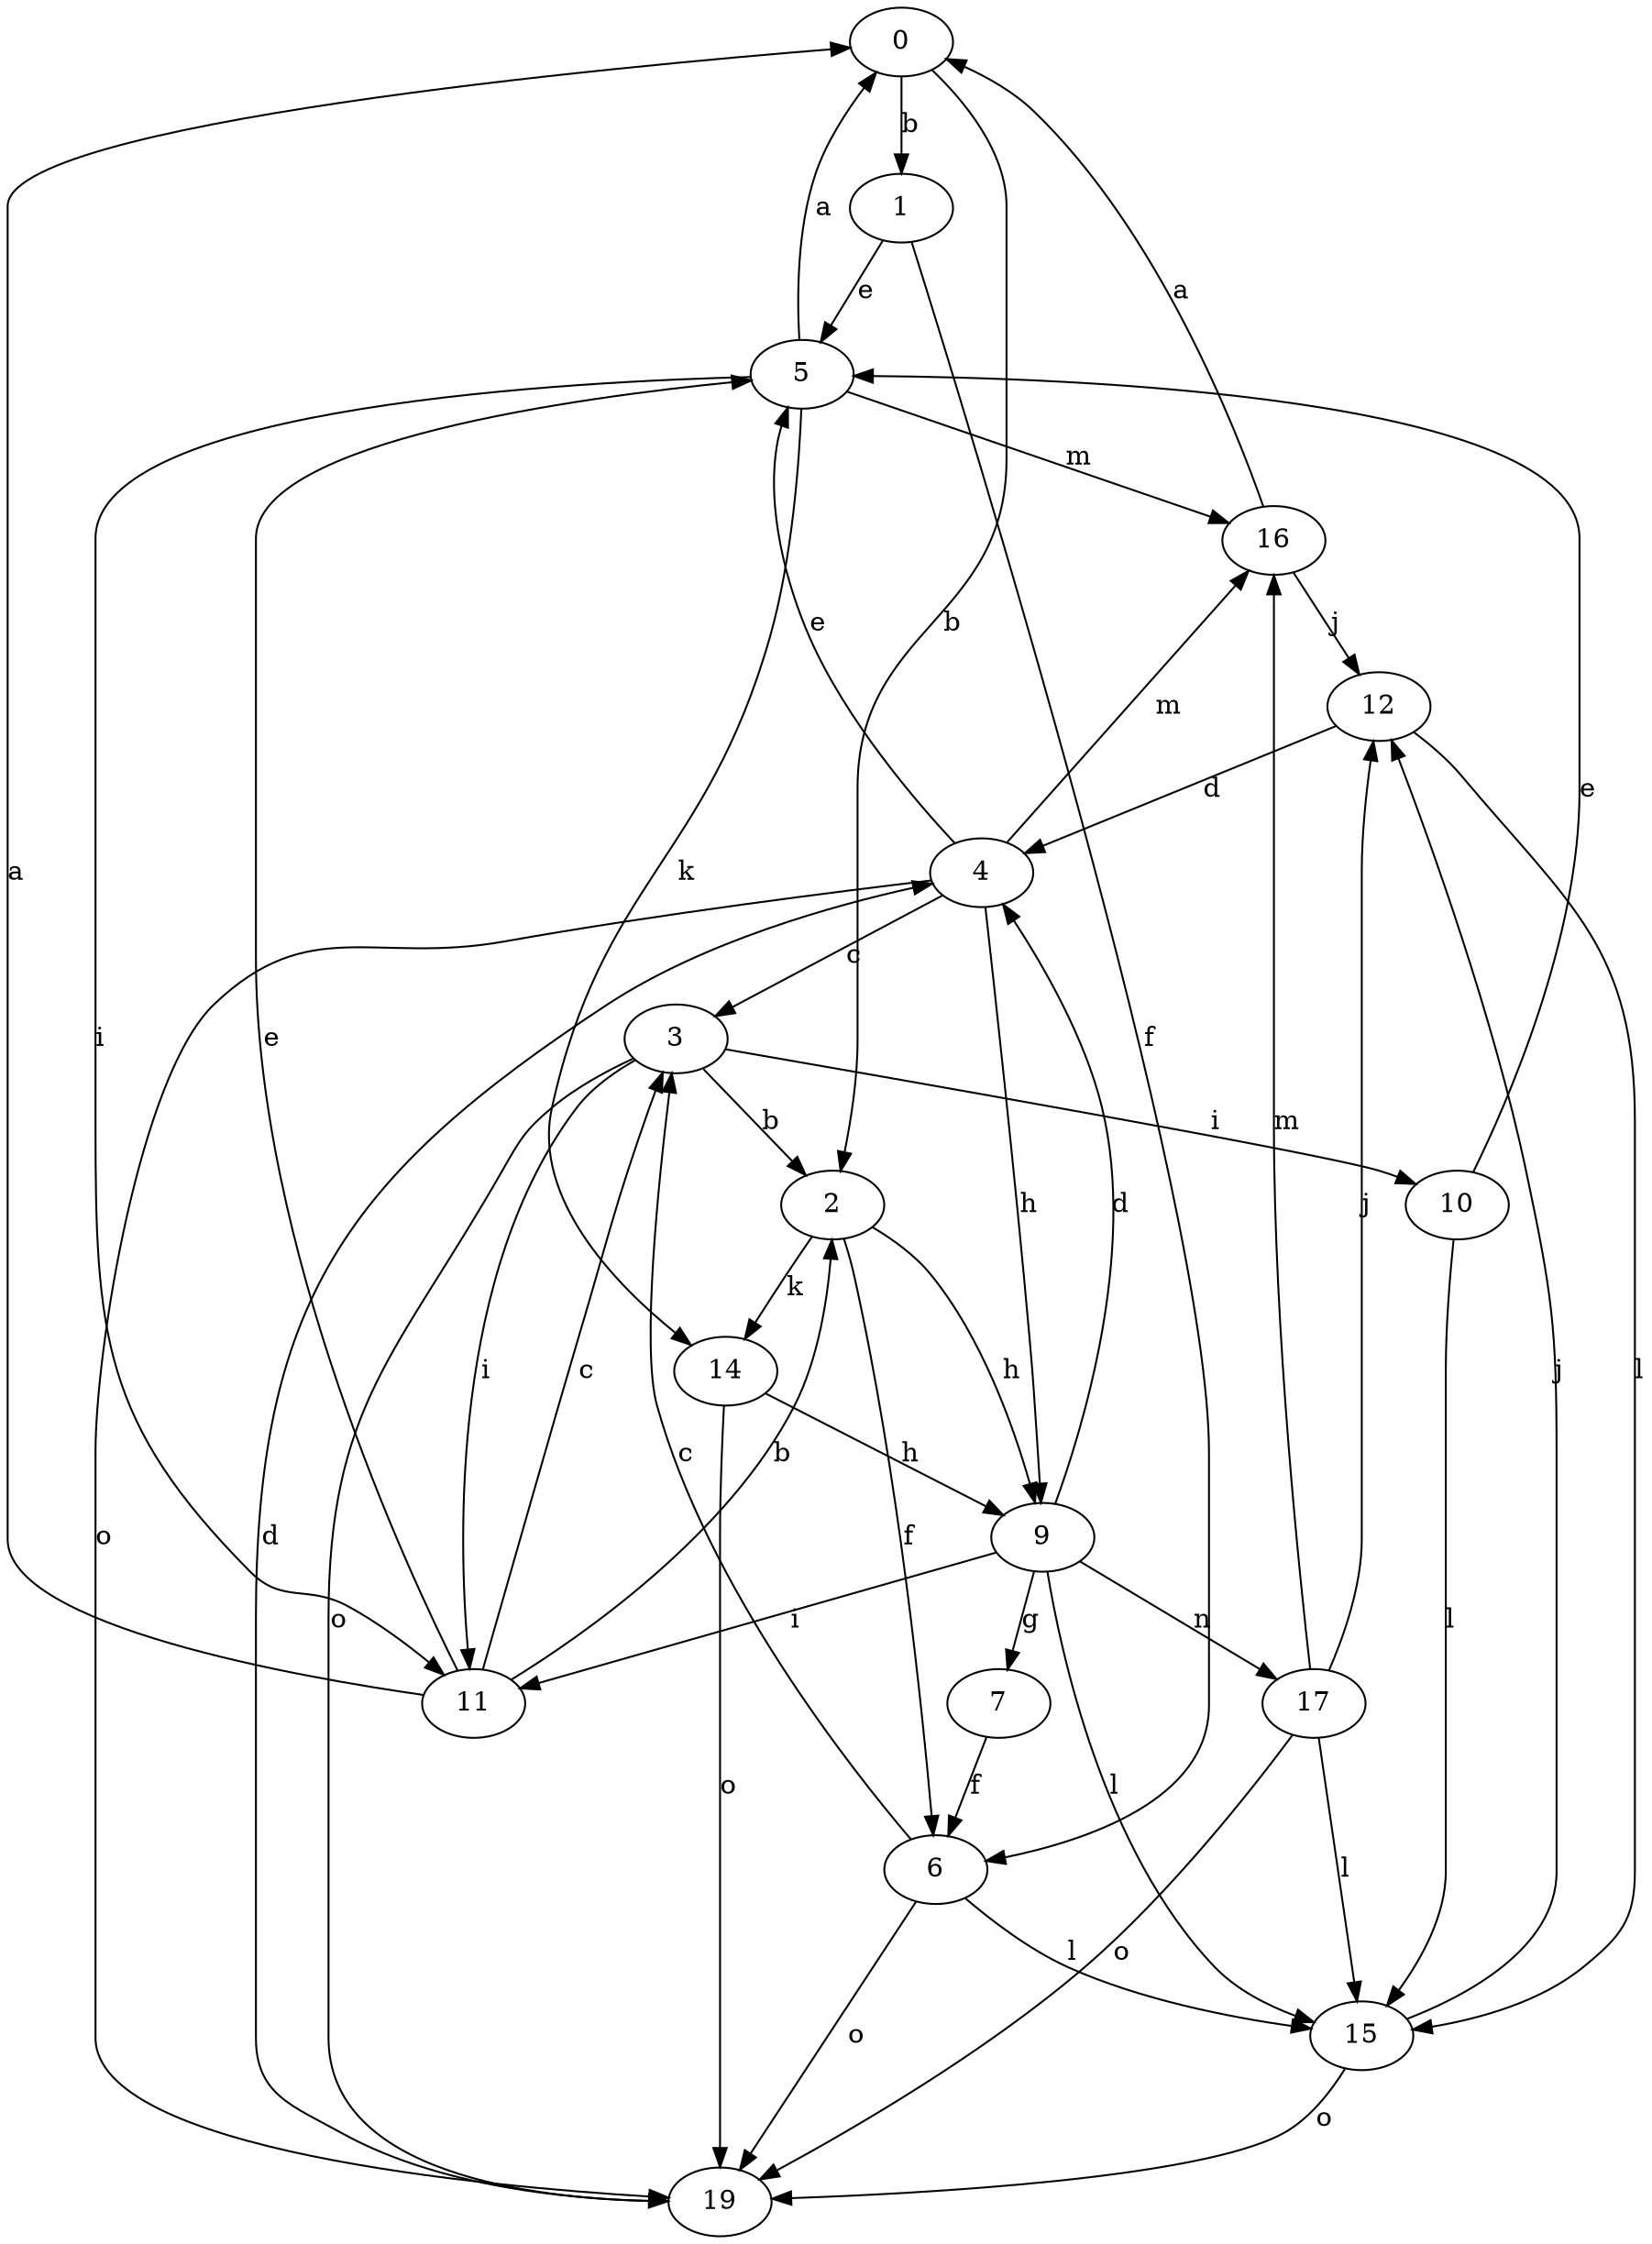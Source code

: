 strict digraph  {
0;
1;
2;
3;
4;
5;
6;
7;
9;
10;
11;
12;
14;
15;
16;
17;
19;
0 -> 1  [label=b];
0 -> 2  [label=b];
1 -> 5  [label=e];
1 -> 6  [label=f];
2 -> 6  [label=f];
2 -> 9  [label=h];
2 -> 14  [label=k];
3 -> 2  [label=b];
3 -> 10  [label=i];
3 -> 11  [label=i];
3 -> 19  [label=o];
4 -> 3  [label=c];
4 -> 5  [label=e];
4 -> 9  [label=h];
4 -> 16  [label=m];
4 -> 19  [label=o];
5 -> 0  [label=a];
5 -> 11  [label=i];
5 -> 14  [label=k];
5 -> 16  [label=m];
6 -> 3  [label=c];
6 -> 15  [label=l];
6 -> 19  [label=o];
7 -> 6  [label=f];
9 -> 4  [label=d];
9 -> 7  [label=g];
9 -> 11  [label=i];
9 -> 15  [label=l];
9 -> 17  [label=n];
10 -> 5  [label=e];
10 -> 15  [label=l];
11 -> 0  [label=a];
11 -> 2  [label=b];
11 -> 3  [label=c];
11 -> 5  [label=e];
12 -> 4  [label=d];
12 -> 15  [label=l];
14 -> 9  [label=h];
14 -> 19  [label=o];
15 -> 12  [label=j];
15 -> 19  [label=o];
16 -> 0  [label=a];
16 -> 12  [label=j];
17 -> 12  [label=j];
17 -> 15  [label=l];
17 -> 16  [label=m];
17 -> 19  [label=o];
19 -> 4  [label=d];
}
